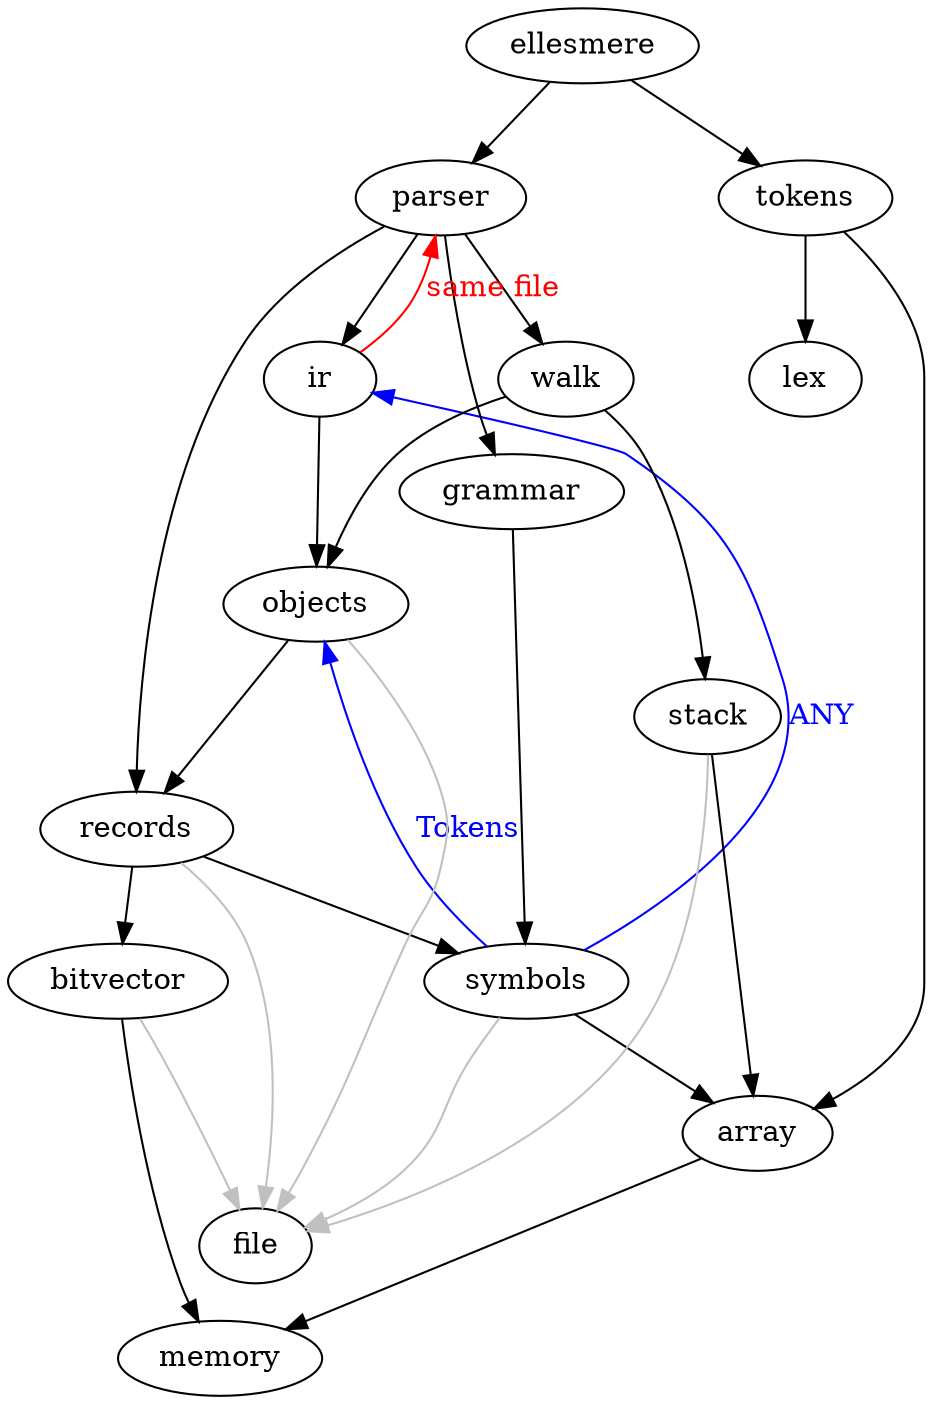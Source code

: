 
digraph "Module dependencies" {
	ellesmere [ rank=source ]
	array      -> memory
	bitvector  -> memory
	records    -> symbols
	records    -> bitvector
	objects    -> records
	parser     -> walk
	parser     -> records
	ellesmere  -> parser
	ellesmere  -> tokens
	stack      -> array
	symbols    -> array
	tokens     -> array
	grammar    -> symbols
	parser     -> grammar
	tokens     -> lex
	parser     -> ir
	ir         -> objects
	walk       -> objects
	walk       -> stack

	symbols    -> objects [ color=blue fontcolor=blue constraint=false label=Tokens ]  // objects.c should manage the tokens, not symbols.c
	symbols    -> ir      [ color=blue fontcolor=blue constraint=false label=ANY    ]  // Is this one ok?

	// Bad dependencies
	ir         -> parser  [ color=red fontcolor=red  constraint=false label="same file" ]  // This should be in its own file

	// Everything seems to depend on file
	bitvector  -> file    [ color=grey fontcolor=grey weight=0 ]
	objects    -> file    [ color=grey fontcolor=grey weight=0 ]
	records    -> file    [ color=grey fontcolor=grey weight=0 ]
	stack      -> file    [ color=grey fontcolor=grey weight=0 ]
	symbols    -> file    [ color=grey fontcolor=grey weight=0 ]
}

